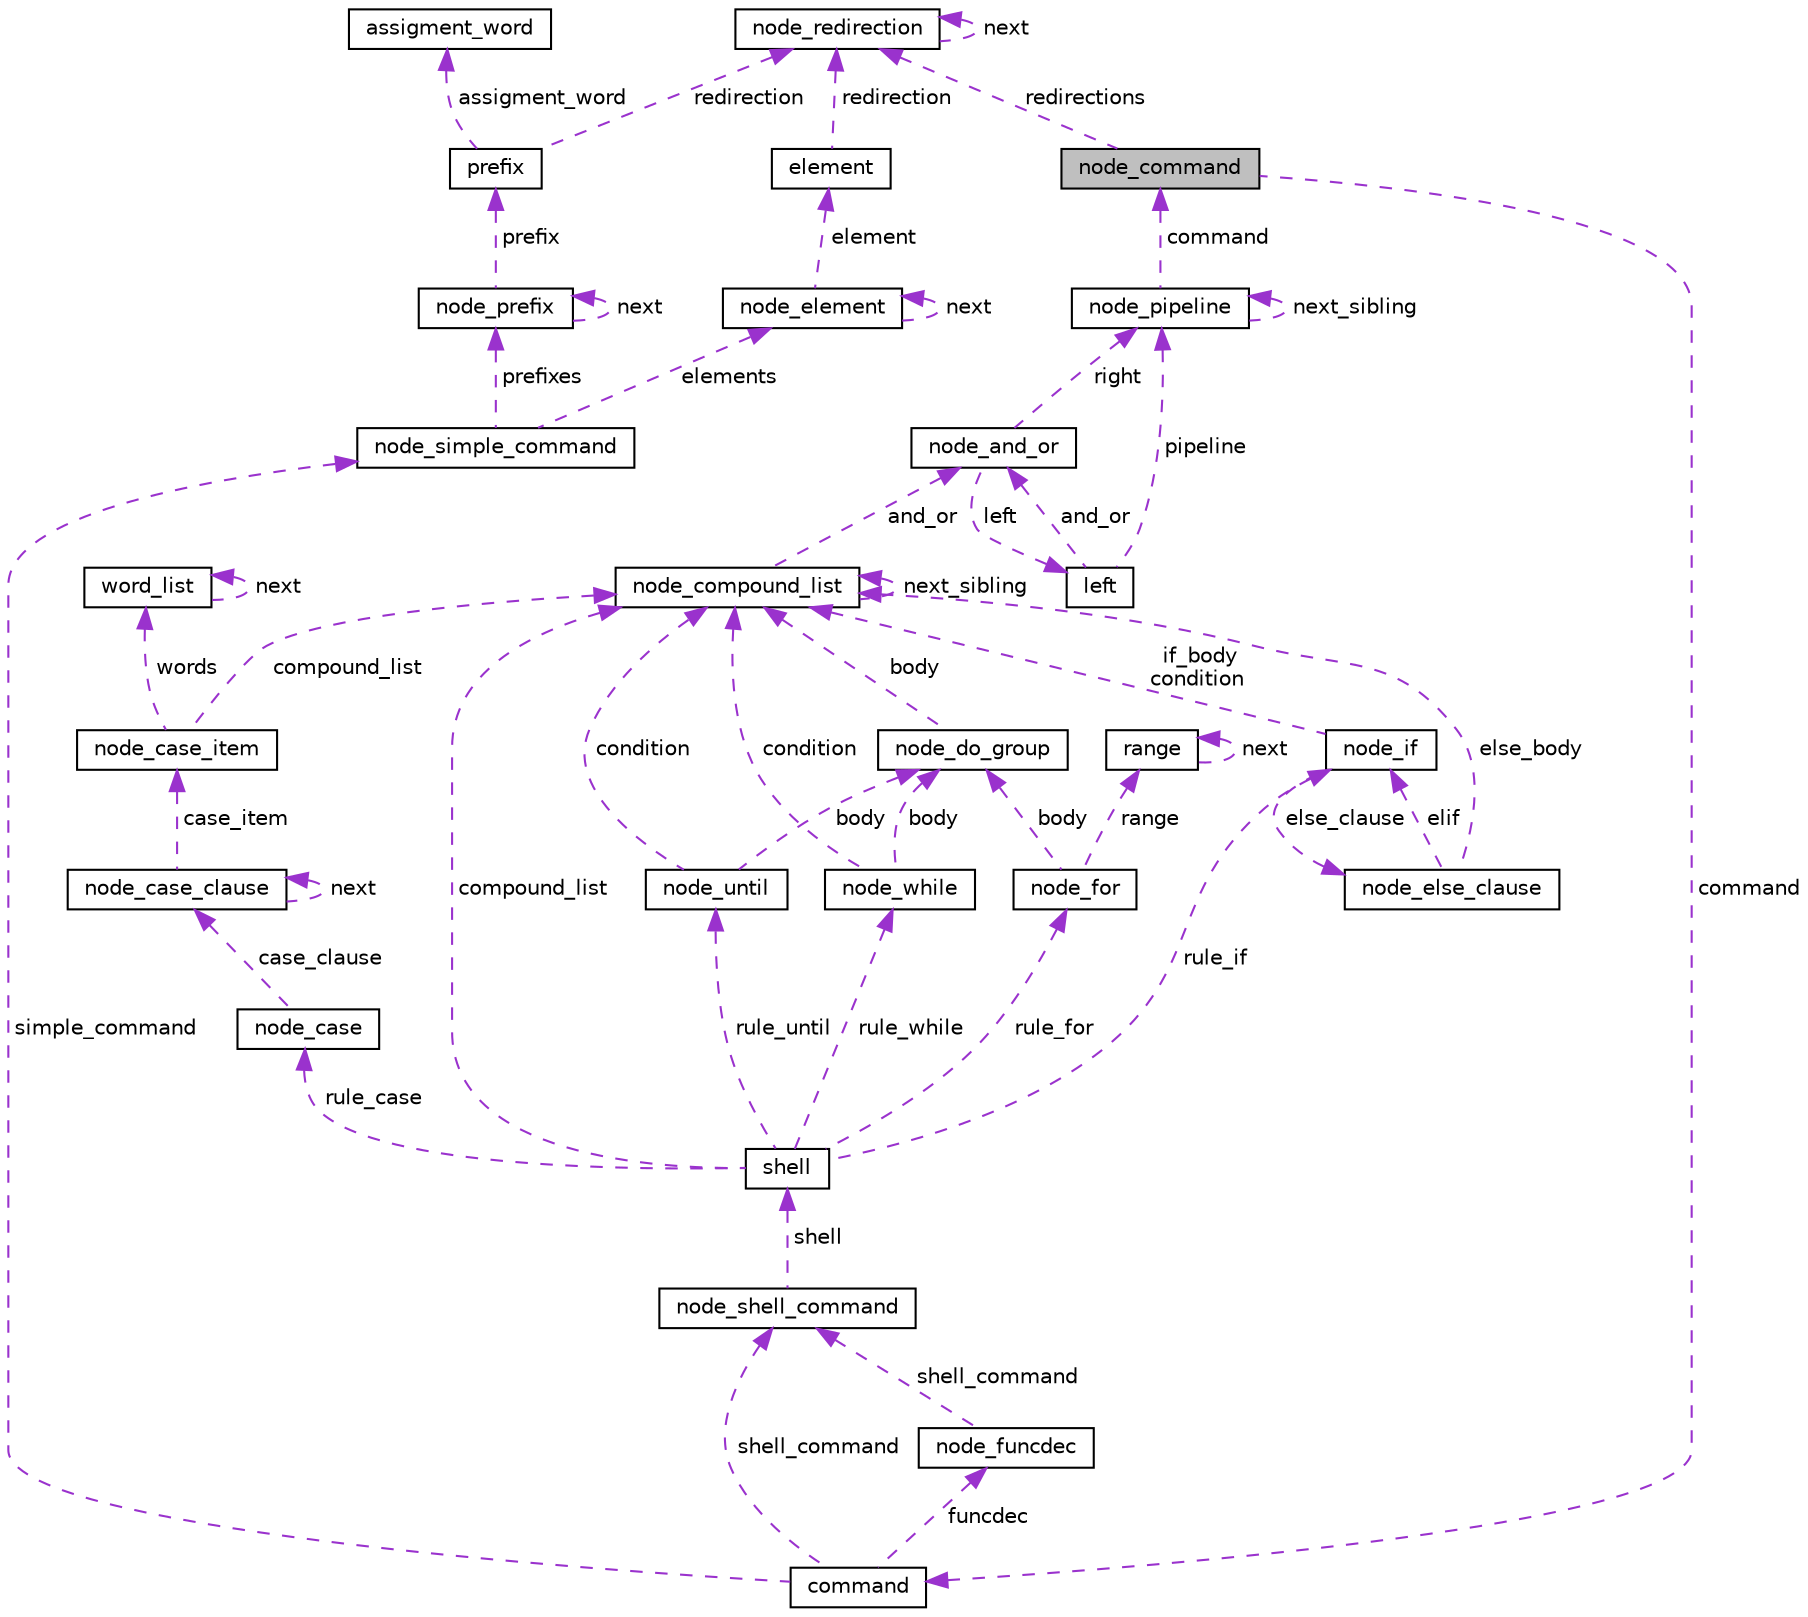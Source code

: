 digraph "node_command"
{
 // LATEX_PDF_SIZE
  edge [fontname="Helvetica",fontsize="10",labelfontname="Helvetica",labelfontsize="10"];
  node [fontname="Helvetica",fontsize="10",shape=record];
  Node1 [label="node_command",height=0.2,width=0.4,color="black", fillcolor="grey75", style="filled", fontcolor="black",tooltip=" "];
  Node2 -> Node1 [dir="back",color="darkorchid3",fontsize="10",style="dashed",label=" redirections" ,fontname="Helvetica"];
  Node2 [label="node_redirection",height=0.2,width=0.4,color="black", fillcolor="white", style="filled",URL="$structnode__redirection.html",tooltip=" "];
  Node2 -> Node2 [dir="back",color="darkorchid3",fontsize="10",style="dashed",label=" next" ,fontname="Helvetica"];
  Node3 -> Node1 [dir="back",color="darkorchid3",fontsize="10",style="dashed",label=" command" ,fontname="Helvetica"];
  Node3 [label="command",height=0.2,width=0.4,color="black", fillcolor="white", style="filled",URL="$unionnode__command_1_1command.html",tooltip=" "];
  Node4 -> Node3 [dir="back",color="darkorchid3",fontsize="10",style="dashed",label=" funcdec" ,fontname="Helvetica"];
  Node4 [label="node_funcdec",height=0.2,width=0.4,color="black", fillcolor="white", style="filled",URL="$structnode__funcdec.html",tooltip=" "];
  Node5 -> Node4 [dir="back",color="darkorchid3",fontsize="10",style="dashed",label=" shell_command" ,fontname="Helvetica"];
  Node5 [label="node_shell_command",height=0.2,width=0.4,color="black", fillcolor="white", style="filled",URL="$structnode__shell__command.html",tooltip=" "];
  Node6 -> Node5 [dir="back",color="darkorchid3",fontsize="10",style="dashed",label=" shell" ,fontname="Helvetica"];
  Node6 [label="shell",height=0.2,width=0.4,color="black", fillcolor="white", style="filled",URL="$unionnode__shell__command_1_1shell.html",tooltip=" "];
  Node7 -> Node6 [dir="back",color="darkorchid3",fontsize="10",style="dashed",label=" rule_if" ,fontname="Helvetica"];
  Node7 [label="node_if",height=0.2,width=0.4,color="black", fillcolor="white", style="filled",URL="$structnode__if.html",tooltip=" "];
  Node8 -> Node7 [dir="back",color="darkorchid3",fontsize="10",style="dashed",label=" if_body\ncondition" ,fontname="Helvetica"];
  Node8 [label="node_compound_list",height=0.2,width=0.4,color="black", fillcolor="white", style="filled",URL="$structnode__compound__list.html",tooltip=" "];
  Node8 -> Node8 [dir="back",color="darkorchid3",fontsize="10",style="dashed",label=" next_sibling" ,fontname="Helvetica"];
  Node9 -> Node8 [dir="back",color="darkorchid3",fontsize="10",style="dashed",label=" and_or" ,fontname="Helvetica"];
  Node9 [label="node_and_or",height=0.2,width=0.4,color="black", fillcolor="white", style="filled",URL="$structnode__and__or.html",tooltip=" "];
  Node10 -> Node9 [dir="back",color="darkorchid3",fontsize="10",style="dashed",label=" right" ,fontname="Helvetica"];
  Node10 [label="node_pipeline",height=0.2,width=0.4,color="black", fillcolor="white", style="filled",URL="$structnode__pipeline.html",tooltip=" "];
  Node10 -> Node10 [dir="back",color="darkorchid3",fontsize="10",style="dashed",label=" next_sibling" ,fontname="Helvetica"];
  Node1 -> Node10 [dir="back",color="darkorchid3",fontsize="10",style="dashed",label=" command" ,fontname="Helvetica"];
  Node11 -> Node9 [dir="back",color="darkorchid3",fontsize="10",style="dashed",label=" left" ,fontname="Helvetica"];
  Node11 [label="left",height=0.2,width=0.4,color="black", fillcolor="white", style="filled",URL="$unionnode__and__or_1_1left.html",tooltip=" "];
  Node10 -> Node11 [dir="back",color="darkorchid3",fontsize="10",style="dashed",label=" pipeline" ,fontname="Helvetica"];
  Node9 -> Node11 [dir="back",color="darkorchid3",fontsize="10",style="dashed",label=" and_or" ,fontname="Helvetica"];
  Node12 -> Node7 [dir="back",color="darkorchid3",fontsize="10",style="dashed",label=" else_clause" ,fontname="Helvetica"];
  Node12 [label="node_else_clause",height=0.2,width=0.4,color="black", fillcolor="white", style="filled",URL="$structnode__else__clause.html",tooltip=" "];
  Node7 -> Node12 [dir="back",color="darkorchid3",fontsize="10",style="dashed",label=" elif" ,fontname="Helvetica"];
  Node8 -> Node12 [dir="back",color="darkorchid3",fontsize="10",style="dashed",label=" else_body" ,fontname="Helvetica"];
  Node8 -> Node6 [dir="back",color="darkorchid3",fontsize="10",style="dashed",label=" compound_list" ,fontname="Helvetica"];
  Node13 -> Node6 [dir="back",color="darkorchid3",fontsize="10",style="dashed",label=" rule_until" ,fontname="Helvetica"];
  Node13 [label="node_until",height=0.2,width=0.4,color="black", fillcolor="white", style="filled",URL="$structnode__until.html",tooltip=" "];
  Node14 -> Node13 [dir="back",color="darkorchid3",fontsize="10",style="dashed",label=" body" ,fontname="Helvetica"];
  Node14 [label="node_do_group",height=0.2,width=0.4,color="black", fillcolor="white", style="filled",URL="$structnode__do__group.html",tooltip=" "];
  Node8 -> Node14 [dir="back",color="darkorchid3",fontsize="10",style="dashed",label=" body" ,fontname="Helvetica"];
  Node8 -> Node13 [dir="back",color="darkorchid3",fontsize="10",style="dashed",label=" condition" ,fontname="Helvetica"];
  Node15 -> Node6 [dir="back",color="darkorchid3",fontsize="10",style="dashed",label=" rule_while" ,fontname="Helvetica"];
  Node15 [label="node_while",height=0.2,width=0.4,color="black", fillcolor="white", style="filled",URL="$structnode__while.html",tooltip=" "];
  Node14 -> Node15 [dir="back",color="darkorchid3",fontsize="10",style="dashed",label=" body" ,fontname="Helvetica"];
  Node8 -> Node15 [dir="back",color="darkorchid3",fontsize="10",style="dashed",label=" condition" ,fontname="Helvetica"];
  Node16 -> Node6 [dir="back",color="darkorchid3",fontsize="10",style="dashed",label=" rule_for" ,fontname="Helvetica"];
  Node16 [label="node_for",height=0.2,width=0.4,color="black", fillcolor="white", style="filled",URL="$structnode__for.html",tooltip=" "];
  Node14 -> Node16 [dir="back",color="darkorchid3",fontsize="10",style="dashed",label=" body" ,fontname="Helvetica"];
  Node17 -> Node16 [dir="back",color="darkorchid3",fontsize="10",style="dashed",label=" range" ,fontname="Helvetica"];
  Node17 [label="range",height=0.2,width=0.4,color="black", fillcolor="white", style="filled",URL="$structrange.html",tooltip=" "];
  Node17 -> Node17 [dir="back",color="darkorchid3",fontsize="10",style="dashed",label=" next" ,fontname="Helvetica"];
  Node18 -> Node6 [dir="back",color="darkorchid3",fontsize="10",style="dashed",label=" rule_case" ,fontname="Helvetica"];
  Node18 [label="node_case",height=0.2,width=0.4,color="black", fillcolor="white", style="filled",URL="$structnode__case.html",tooltip=" "];
  Node19 -> Node18 [dir="back",color="darkorchid3",fontsize="10",style="dashed",label=" case_clause" ,fontname="Helvetica"];
  Node19 [label="node_case_clause",height=0.2,width=0.4,color="black", fillcolor="white", style="filled",URL="$structnode__case__clause.html",tooltip=" "];
  Node19 -> Node19 [dir="back",color="darkorchid3",fontsize="10",style="dashed",label=" next" ,fontname="Helvetica"];
  Node20 -> Node19 [dir="back",color="darkorchid3",fontsize="10",style="dashed",label=" case_item" ,fontname="Helvetica"];
  Node20 [label="node_case_item",height=0.2,width=0.4,color="black", fillcolor="white", style="filled",URL="$structnode__case__item.html",tooltip=" "];
  Node8 -> Node20 [dir="back",color="darkorchid3",fontsize="10",style="dashed",label=" compound_list" ,fontname="Helvetica"];
  Node21 -> Node20 [dir="back",color="darkorchid3",fontsize="10",style="dashed",label=" words" ,fontname="Helvetica"];
  Node21 [label="word_list",height=0.2,width=0.4,color="black", fillcolor="white", style="filled",URL="$structword__list.html",tooltip=" "];
  Node21 -> Node21 [dir="back",color="darkorchid3",fontsize="10",style="dashed",label=" next" ,fontname="Helvetica"];
  Node22 -> Node3 [dir="back",color="darkorchid3",fontsize="10",style="dashed",label=" simple_command" ,fontname="Helvetica"];
  Node22 [label="node_simple_command",height=0.2,width=0.4,color="black", fillcolor="white", style="filled",URL="$structnode__simple__command.html",tooltip=" "];
  Node23 -> Node22 [dir="back",color="darkorchid3",fontsize="10",style="dashed",label=" elements" ,fontname="Helvetica"];
  Node23 [label="node_element",height=0.2,width=0.4,color="black", fillcolor="white", style="filled",URL="$structnode__element.html",tooltip=" "];
  Node23 -> Node23 [dir="back",color="darkorchid3",fontsize="10",style="dashed",label=" next" ,fontname="Helvetica"];
  Node24 -> Node23 [dir="back",color="darkorchid3",fontsize="10",style="dashed",label=" element" ,fontname="Helvetica"];
  Node24 [label="element",height=0.2,width=0.4,color="black", fillcolor="white", style="filled",URL="$unionnode__element_1_1element.html",tooltip=" "];
  Node2 -> Node24 [dir="back",color="darkorchid3",fontsize="10",style="dashed",label=" redirection" ,fontname="Helvetica"];
  Node25 -> Node22 [dir="back",color="darkorchid3",fontsize="10",style="dashed",label=" prefixes" ,fontname="Helvetica"];
  Node25 [label="node_prefix",height=0.2,width=0.4,color="black", fillcolor="white", style="filled",URL="$structnode__prefix.html",tooltip=" "];
  Node25 -> Node25 [dir="back",color="darkorchid3",fontsize="10",style="dashed",label=" next" ,fontname="Helvetica"];
  Node26 -> Node25 [dir="back",color="darkorchid3",fontsize="10",style="dashed",label=" prefix" ,fontname="Helvetica"];
  Node26 [label="prefix",height=0.2,width=0.4,color="black", fillcolor="white", style="filled",URL="$unionnode__prefix_1_1prefix.html",tooltip=" "];
  Node2 -> Node26 [dir="back",color="darkorchid3",fontsize="10",style="dashed",label=" redirection" ,fontname="Helvetica"];
  Node27 -> Node26 [dir="back",color="darkorchid3",fontsize="10",style="dashed",label=" assigment_word" ,fontname="Helvetica"];
  Node27 [label="assigment_word",height=0.2,width=0.4,color="black", fillcolor="white", style="filled",URL="$structnode__prefix_1_1prefix_1_1assigment__word.html",tooltip=" "];
  Node5 -> Node3 [dir="back",color="darkorchid3",fontsize="10",style="dashed",label=" shell_command" ,fontname="Helvetica"];
}
